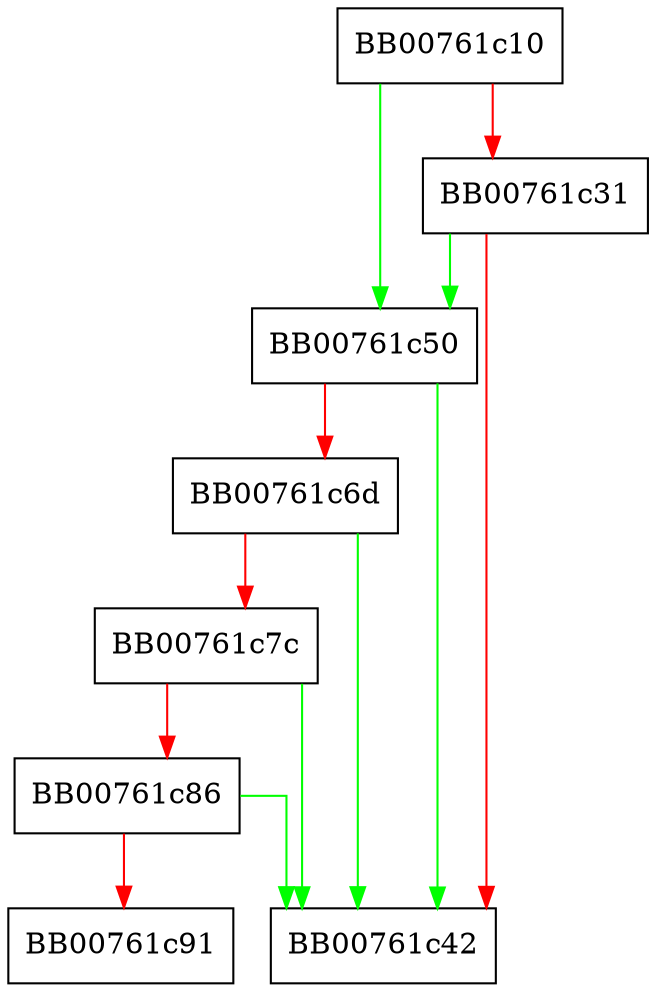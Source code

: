digraph get_rsa_payload_f4 {
  node [shape="box"];
  graph [splines=ortho];
  BB00761c10 -> BB00761c50 [color="green"];
  BB00761c10 -> BB00761c31 [color="red"];
  BB00761c31 -> BB00761c50 [color="green"];
  BB00761c31 -> BB00761c42 [color="red"];
  BB00761c50 -> BB00761c42 [color="green"];
  BB00761c50 -> BB00761c6d [color="red"];
  BB00761c6d -> BB00761c42 [color="green"];
  BB00761c6d -> BB00761c7c [color="red"];
  BB00761c7c -> BB00761c42 [color="green"];
  BB00761c7c -> BB00761c86 [color="red"];
  BB00761c86 -> BB00761c42 [color="green"];
  BB00761c86 -> BB00761c91 [color="red"];
}